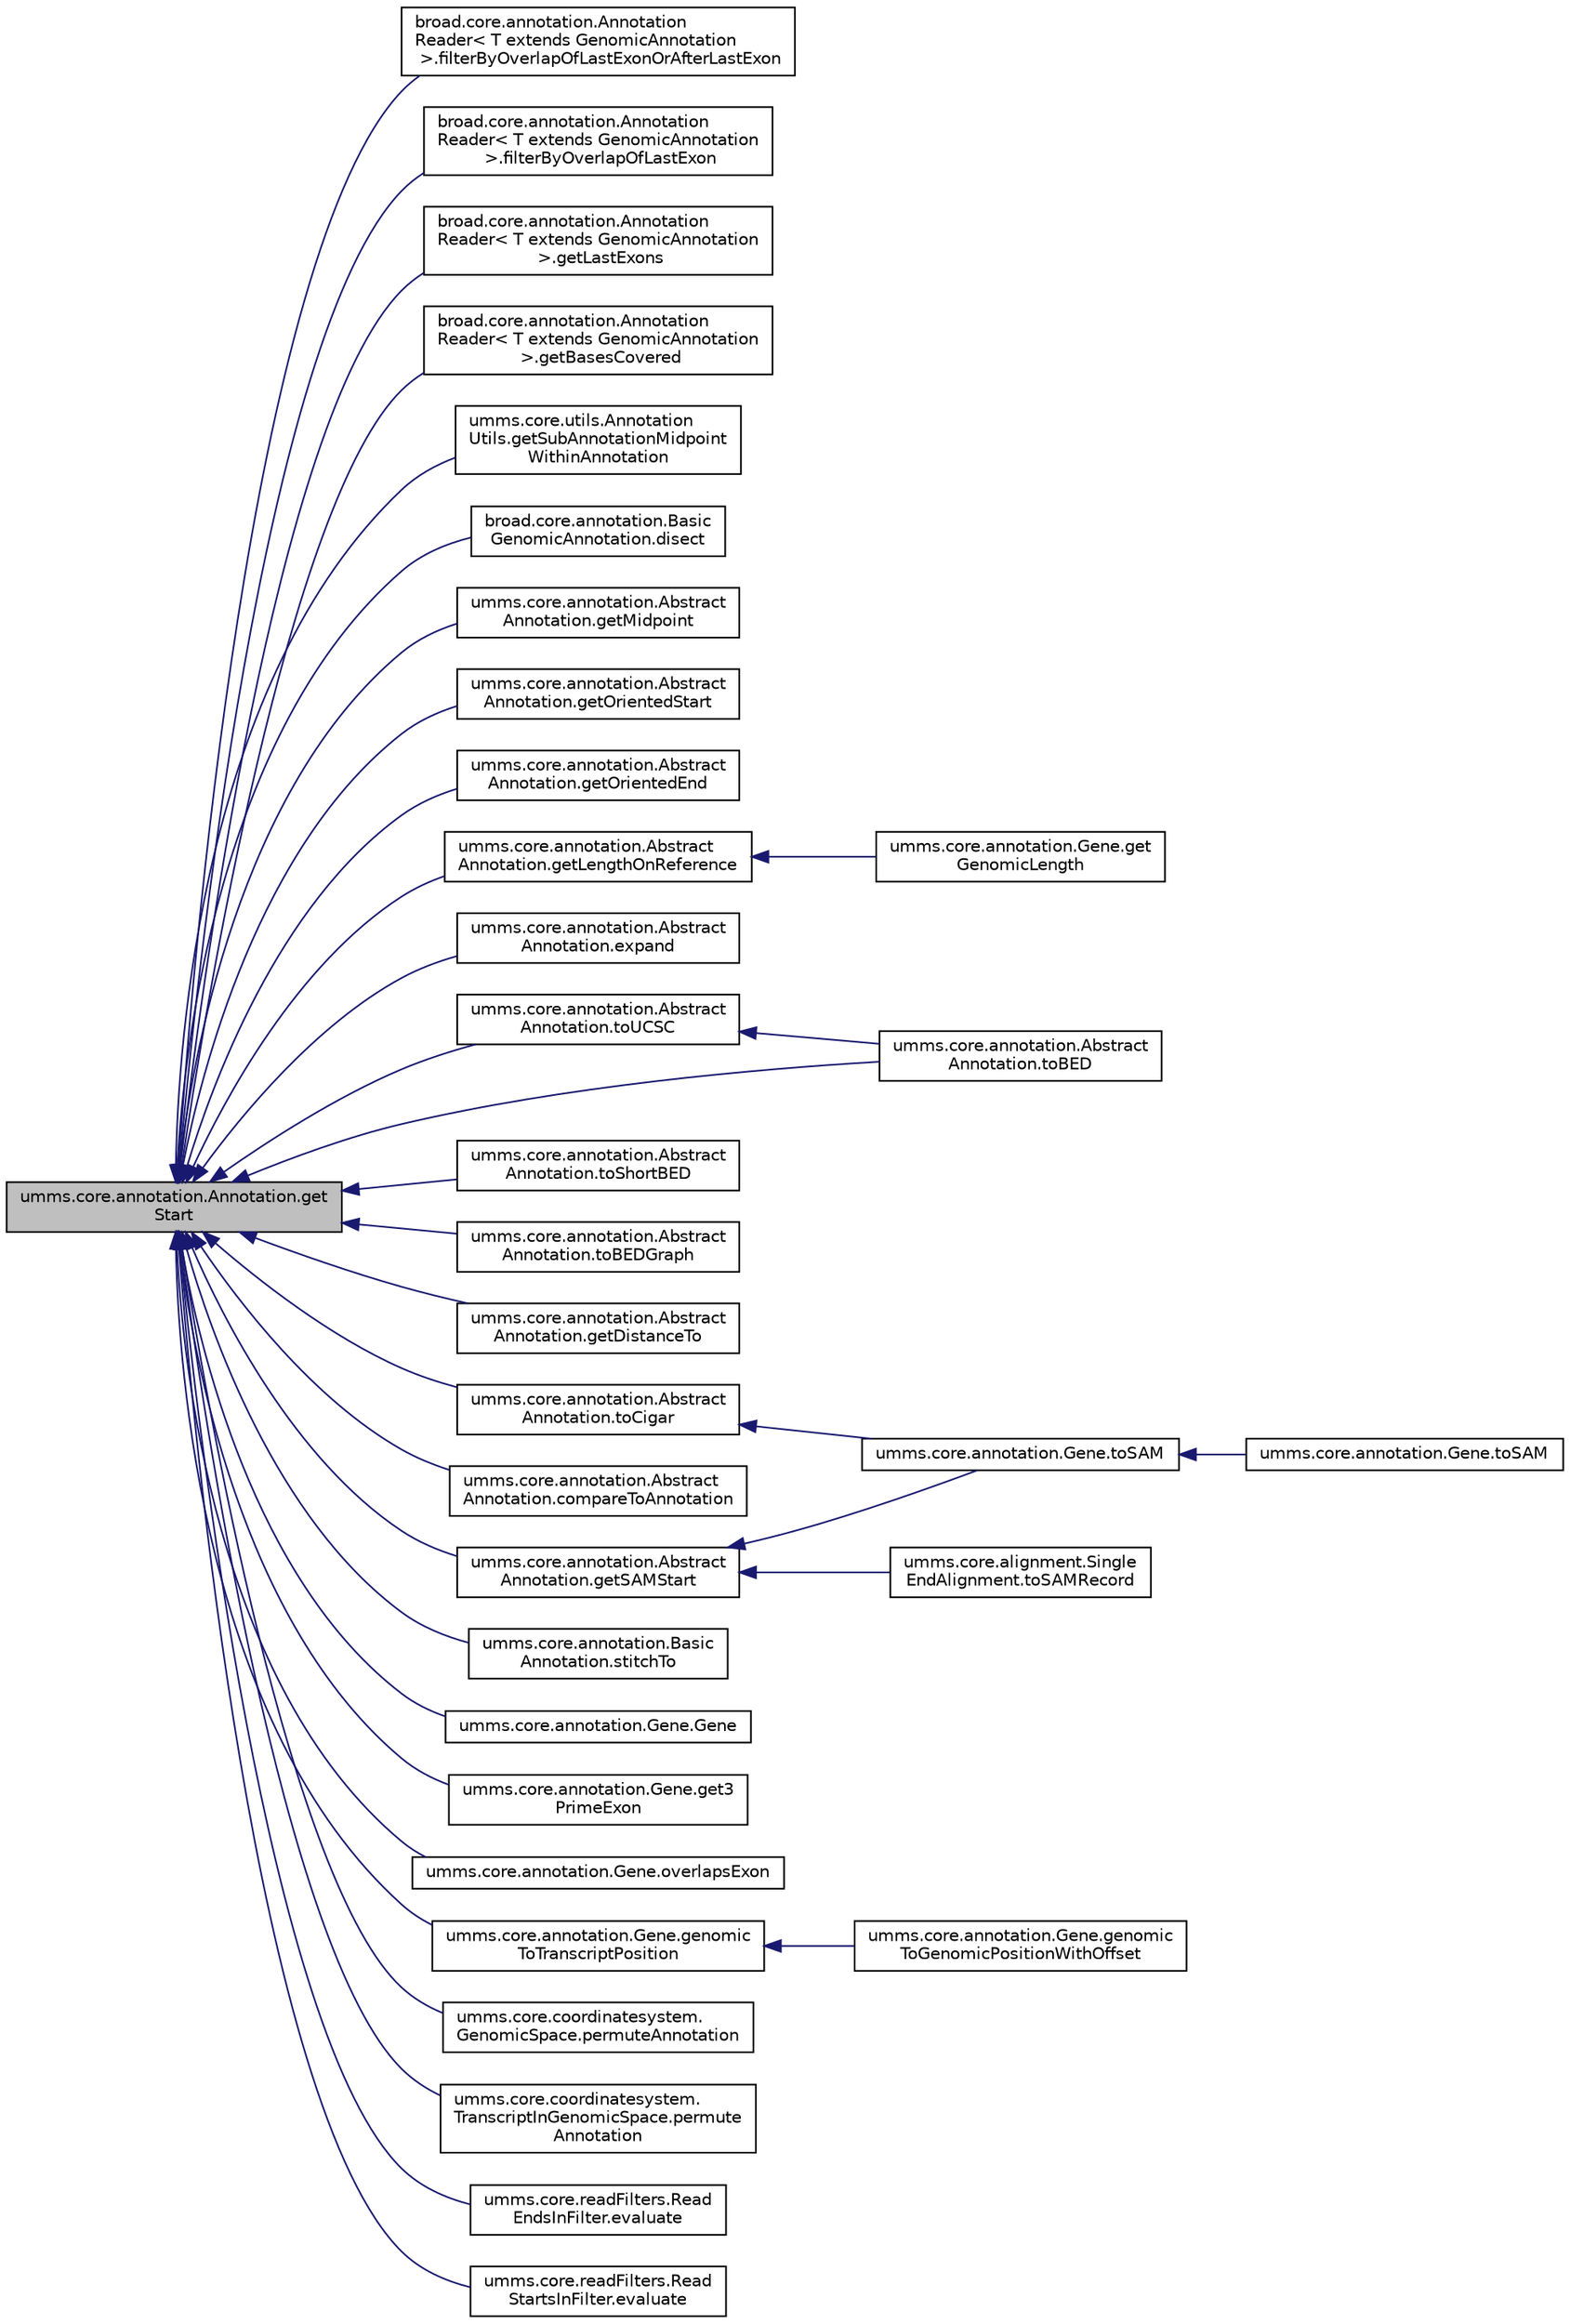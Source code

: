 digraph "umms.core.annotation.Annotation.getStart"
{
  edge [fontname="Helvetica",fontsize="10",labelfontname="Helvetica",labelfontsize="10"];
  node [fontname="Helvetica",fontsize="10",shape=record];
  rankdir="LR";
  Node1 [label="umms.core.annotation.Annotation.get\lStart",height=0.2,width=0.4,color="black", fillcolor="grey75", style="filled" fontcolor="black"];
  Node1 -> Node2 [dir="back",color="midnightblue",fontsize="10",style="solid"];
  Node2 [label="broad.core.annotation.Annotation\lReader\< T extends GenomicAnnotation\l \>.filterByOverlapOfLastExonOrAfterLastExon",height=0.2,width=0.4,color="black", fillcolor="white", style="filled",URL="$classbroad_1_1core_1_1annotation_1_1_annotation_reader_3_01_t_01extends_01_genomic_annotation_01_4.html#a42737999d939d66d1f0087e493eeee94"];
  Node1 -> Node3 [dir="back",color="midnightblue",fontsize="10",style="solid"];
  Node3 [label="broad.core.annotation.Annotation\lReader\< T extends GenomicAnnotation\l \>.filterByOverlapOfLastExon",height=0.2,width=0.4,color="black", fillcolor="white", style="filled",URL="$classbroad_1_1core_1_1annotation_1_1_annotation_reader_3_01_t_01extends_01_genomic_annotation_01_4.html#a14a0871b93a66e22843af25ef49662d5"];
  Node1 -> Node4 [dir="back",color="midnightblue",fontsize="10",style="solid"];
  Node4 [label="broad.core.annotation.Annotation\lReader\< T extends GenomicAnnotation\l \>.getLastExons",height=0.2,width=0.4,color="black", fillcolor="white", style="filled",URL="$classbroad_1_1core_1_1annotation_1_1_annotation_reader_3_01_t_01extends_01_genomic_annotation_01_4.html#a8a0b54365f9d635929ad29cc80f42cdf"];
  Node1 -> Node5 [dir="back",color="midnightblue",fontsize="10",style="solid"];
  Node5 [label="broad.core.annotation.Annotation\lReader\< T extends GenomicAnnotation\l \>.getBasesCovered",height=0.2,width=0.4,color="black", fillcolor="white", style="filled",URL="$classbroad_1_1core_1_1annotation_1_1_annotation_reader_3_01_t_01extends_01_genomic_annotation_01_4.html#af30b2f11ec171223b8c63df0d18ff4ed"];
  Node1 -> Node6 [dir="back",color="midnightblue",fontsize="10",style="solid"];
  Node6 [label="umms.core.utils.Annotation\lUtils.getSubAnnotationMidpoint\lWithinAnnotation",height=0.2,width=0.4,color="black", fillcolor="white", style="filled",URL="$classumms_1_1core_1_1utils_1_1_annotation_utils.html#aad340b093e32c429083e65070ee4a3ed"];
  Node1 -> Node7 [dir="back",color="midnightblue",fontsize="10",style="solid"];
  Node7 [label="broad.core.annotation.Basic\lGenomicAnnotation.disect",height=0.2,width=0.4,color="black", fillcolor="white", style="filled",URL="$classbroad_1_1core_1_1annotation_1_1_basic_genomic_annotation.html#a84d5b1f3fb2649e5ea53442edebd65b3"];
  Node1 -> Node8 [dir="back",color="midnightblue",fontsize="10",style="solid"];
  Node8 [label="umms.core.annotation.Abstract\lAnnotation.getMidpoint",height=0.2,width=0.4,color="black", fillcolor="white", style="filled",URL="$classumms_1_1core_1_1annotation_1_1_abstract_annotation.html#a52c42de2db42cf6b85583c4d83db8b0e"];
  Node1 -> Node9 [dir="back",color="midnightblue",fontsize="10",style="solid"];
  Node9 [label="umms.core.annotation.Abstract\lAnnotation.getOrientedStart",height=0.2,width=0.4,color="black", fillcolor="white", style="filled",URL="$classumms_1_1core_1_1annotation_1_1_abstract_annotation.html#a5c5ecd3b98fa57d233844b24ed04637d"];
  Node1 -> Node10 [dir="back",color="midnightblue",fontsize="10",style="solid"];
  Node10 [label="umms.core.annotation.Abstract\lAnnotation.getOrientedEnd",height=0.2,width=0.4,color="black", fillcolor="white", style="filled",URL="$classumms_1_1core_1_1annotation_1_1_abstract_annotation.html#a46f8f6a0ce8eae87fddbd2fa344ea050"];
  Node1 -> Node11 [dir="back",color="midnightblue",fontsize="10",style="solid"];
  Node11 [label="umms.core.annotation.Abstract\lAnnotation.getLengthOnReference",height=0.2,width=0.4,color="black", fillcolor="white", style="filled",URL="$classumms_1_1core_1_1annotation_1_1_abstract_annotation.html#ae96fae62fc5573abad1e33cbcad29003"];
  Node11 -> Node12 [dir="back",color="midnightblue",fontsize="10",style="solid"];
  Node12 [label="umms.core.annotation.Gene.get\lGenomicLength",height=0.2,width=0.4,color="black", fillcolor="white", style="filled",URL="$classumms_1_1core_1_1annotation_1_1_gene.html#a0becc72afe78ac5896c56262ce9f93ae"];
  Node1 -> Node13 [dir="back",color="midnightblue",fontsize="10",style="solid"];
  Node13 [label="umms.core.annotation.Abstract\lAnnotation.expand",height=0.2,width=0.4,color="black", fillcolor="white", style="filled",URL="$classumms_1_1core_1_1annotation_1_1_abstract_annotation.html#acd6bf20781f96c5739491d77f4d3bb97"];
  Node1 -> Node14 [dir="back",color="midnightblue",fontsize="10",style="solid"];
  Node14 [label="umms.core.annotation.Abstract\lAnnotation.toUCSC",height=0.2,width=0.4,color="black", fillcolor="white", style="filled",URL="$classumms_1_1core_1_1annotation_1_1_abstract_annotation.html#a67579d07278b8bbffb10f66622fb3557"];
  Node14 -> Node15 [dir="back",color="midnightblue",fontsize="10",style="solid"];
  Node15 [label="umms.core.annotation.Abstract\lAnnotation.toBED",height=0.2,width=0.4,color="black", fillcolor="white", style="filled",URL="$classumms_1_1core_1_1annotation_1_1_abstract_annotation.html#ae8bbe0c165fcc987b3abbc5e6f15e5db"];
  Node1 -> Node15 [dir="back",color="midnightblue",fontsize="10",style="solid"];
  Node1 -> Node16 [dir="back",color="midnightblue",fontsize="10",style="solid"];
  Node16 [label="umms.core.annotation.Abstract\lAnnotation.toShortBED",height=0.2,width=0.4,color="black", fillcolor="white", style="filled",URL="$classumms_1_1core_1_1annotation_1_1_abstract_annotation.html#abe5604fd0661f81a1c5c5cc047092ff1"];
  Node1 -> Node17 [dir="back",color="midnightblue",fontsize="10",style="solid"];
  Node17 [label="umms.core.annotation.Abstract\lAnnotation.toBEDGraph",height=0.2,width=0.4,color="black", fillcolor="white", style="filled",URL="$classumms_1_1core_1_1annotation_1_1_abstract_annotation.html#aab5866622a3c12689f20483337fdd750"];
  Node1 -> Node18 [dir="back",color="midnightblue",fontsize="10",style="solid"];
  Node18 [label="umms.core.annotation.Abstract\lAnnotation.getDistanceTo",height=0.2,width=0.4,color="black", fillcolor="white", style="filled",URL="$classumms_1_1core_1_1annotation_1_1_abstract_annotation.html#ac8df393754cf49172aadad4b254e5fda"];
  Node1 -> Node19 [dir="back",color="midnightblue",fontsize="10",style="solid"];
  Node19 [label="umms.core.annotation.Abstract\lAnnotation.toCigar",height=0.2,width=0.4,color="black", fillcolor="white", style="filled",URL="$classumms_1_1core_1_1annotation_1_1_abstract_annotation.html#a090108988c21b7cc0be0664d2bd2e32a"];
  Node19 -> Node20 [dir="back",color="midnightblue",fontsize="10",style="solid"];
  Node20 [label="umms.core.annotation.Gene.toSAM",height=0.2,width=0.4,color="black", fillcolor="white", style="filled",URL="$classumms_1_1core_1_1annotation_1_1_gene.html#a7111a9fa6fe68ef711f3ffaee4950f82"];
  Node20 -> Node21 [dir="back",color="midnightblue",fontsize="10",style="solid"];
  Node21 [label="umms.core.annotation.Gene.toSAM",height=0.2,width=0.4,color="black", fillcolor="white", style="filled",URL="$classumms_1_1core_1_1annotation_1_1_gene.html#ae429e2d677bfc7f60d896846fddc6268"];
  Node1 -> Node22 [dir="back",color="midnightblue",fontsize="10",style="solid"];
  Node22 [label="umms.core.annotation.Abstract\lAnnotation.compareToAnnotation",height=0.2,width=0.4,color="black", fillcolor="white", style="filled",URL="$classumms_1_1core_1_1annotation_1_1_abstract_annotation.html#a3aa3a3b7c08fbfa0e96e53ff81fe4ca4"];
  Node1 -> Node23 [dir="back",color="midnightblue",fontsize="10",style="solid"];
  Node23 [label="umms.core.annotation.Abstract\lAnnotation.getSAMStart",height=0.2,width=0.4,color="black", fillcolor="white", style="filled",URL="$classumms_1_1core_1_1annotation_1_1_abstract_annotation.html#a282494d138b1c62cc03b6202d1ddddef"];
  Node23 -> Node24 [dir="back",color="midnightblue",fontsize="10",style="solid"];
  Node24 [label="umms.core.alignment.Single\lEndAlignment.toSAMRecord",height=0.2,width=0.4,color="black", fillcolor="white", style="filled",URL="$classumms_1_1core_1_1alignment_1_1_single_end_alignment.html#a8900401c84dd9a5afc250e8e841c40ff"];
  Node23 -> Node20 [dir="back",color="midnightblue",fontsize="10",style="solid"];
  Node1 -> Node25 [dir="back",color="midnightblue",fontsize="10",style="solid"];
  Node25 [label="umms.core.annotation.Basic\lAnnotation.stitchTo",height=0.2,width=0.4,color="black", fillcolor="white", style="filled",URL="$classumms_1_1core_1_1annotation_1_1_basic_annotation.html#a049964537bfd15dcb46d488f2f14b2f1"];
  Node1 -> Node26 [dir="back",color="midnightblue",fontsize="10",style="solid"];
  Node26 [label="umms.core.annotation.Gene.Gene",height=0.2,width=0.4,color="black", fillcolor="white", style="filled",URL="$classumms_1_1core_1_1annotation_1_1_gene.html#a45094334f41cc5edd81ec65e8d8057e6"];
  Node1 -> Node27 [dir="back",color="midnightblue",fontsize="10",style="solid"];
  Node27 [label="umms.core.annotation.Gene.get3\lPrimeExon",height=0.2,width=0.4,color="black", fillcolor="white", style="filled",URL="$classumms_1_1core_1_1annotation_1_1_gene.html#a402966c4490f62bffd11bbdff30aef78"];
  Node1 -> Node28 [dir="back",color="midnightblue",fontsize="10",style="solid"];
  Node28 [label="umms.core.annotation.Gene.overlapsExon",height=0.2,width=0.4,color="black", fillcolor="white", style="filled",URL="$classumms_1_1core_1_1annotation_1_1_gene.html#acbad6a7b7966ae5dbcbbfc8ac661ec48"];
  Node1 -> Node29 [dir="back",color="midnightblue",fontsize="10",style="solid"];
  Node29 [label="umms.core.annotation.Gene.genomic\lToTranscriptPosition",height=0.2,width=0.4,color="black", fillcolor="white", style="filled",URL="$classumms_1_1core_1_1annotation_1_1_gene.html#a30c16cb2d10856f49e7d79d15f2da795"];
  Node29 -> Node30 [dir="back",color="midnightblue",fontsize="10",style="solid"];
  Node30 [label="umms.core.annotation.Gene.genomic\lToGenomicPositionWithOffset",height=0.2,width=0.4,color="black", fillcolor="white", style="filled",URL="$classumms_1_1core_1_1annotation_1_1_gene.html#a24c4baf757d1fec374f8d7cfad9f1578"];
  Node1 -> Node31 [dir="back",color="midnightblue",fontsize="10",style="solid"];
  Node31 [label="umms.core.coordinatesystem.\lGenomicSpace.permuteAnnotation",height=0.2,width=0.4,color="black", fillcolor="white", style="filled",URL="$classumms_1_1core_1_1coordinatesystem_1_1_genomic_space.html#a3096f1aa961085946b4e9481de1e95af"];
  Node1 -> Node32 [dir="back",color="midnightblue",fontsize="10",style="solid"];
  Node32 [label="umms.core.coordinatesystem.\lTranscriptInGenomicSpace.permute\lAnnotation",height=0.2,width=0.4,color="black", fillcolor="white", style="filled",URL="$classumms_1_1core_1_1coordinatesystem_1_1_transcript_in_genomic_space.html#a098c63ad5f3e392ed32cd9d62a41dc7e"];
  Node1 -> Node33 [dir="back",color="midnightblue",fontsize="10",style="solid"];
  Node33 [label="umms.core.readFilters.Read\lEndsInFilter.evaluate",height=0.2,width=0.4,color="black", fillcolor="white", style="filled",URL="$classumms_1_1core_1_1read_filters_1_1_read_ends_in_filter.html#adb12043b80860792c0dbe51e70cbb985"];
  Node1 -> Node34 [dir="back",color="midnightblue",fontsize="10",style="solid"];
  Node34 [label="umms.core.readFilters.Read\lStartsInFilter.evaluate",height=0.2,width=0.4,color="black", fillcolor="white", style="filled",URL="$classumms_1_1core_1_1read_filters_1_1_read_starts_in_filter.html#ac5e916f304641c6cd3f66e184cb3f06e"];
}
